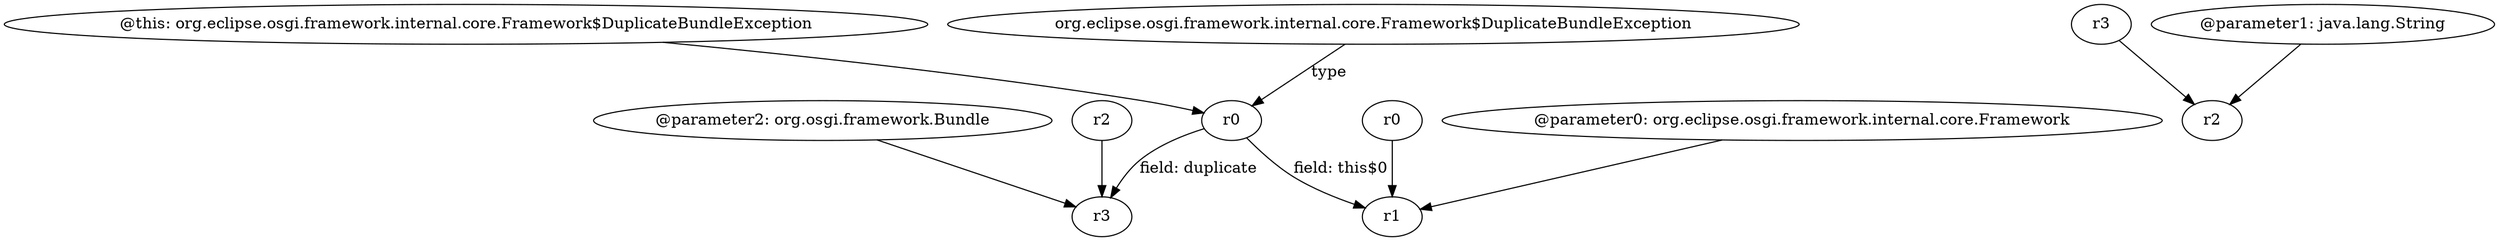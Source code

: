 digraph g {
0[label="r0"]
1[label="r1"]
0->1[label=""]
2[label="r3"]
3[label="r2"]
2->3[label=""]
4[label="@this: org.eclipse.osgi.framework.internal.core.Framework$DuplicateBundleException"]
5[label="r0"]
4->5[label=""]
6[label="@parameter0: org.eclipse.osgi.framework.internal.core.Framework"]
6->1[label=""]
7[label="@parameter1: java.lang.String"]
7->3[label=""]
8[label="@parameter2: org.osgi.framework.Bundle"]
9[label="r3"]
8->9[label=""]
10[label="org.eclipse.osgi.framework.internal.core.Framework$DuplicateBundleException"]
10->5[label="type"]
5->9[label="field: duplicate"]
11[label="r2"]
11->9[label=""]
5->1[label="field: this$0"]
}